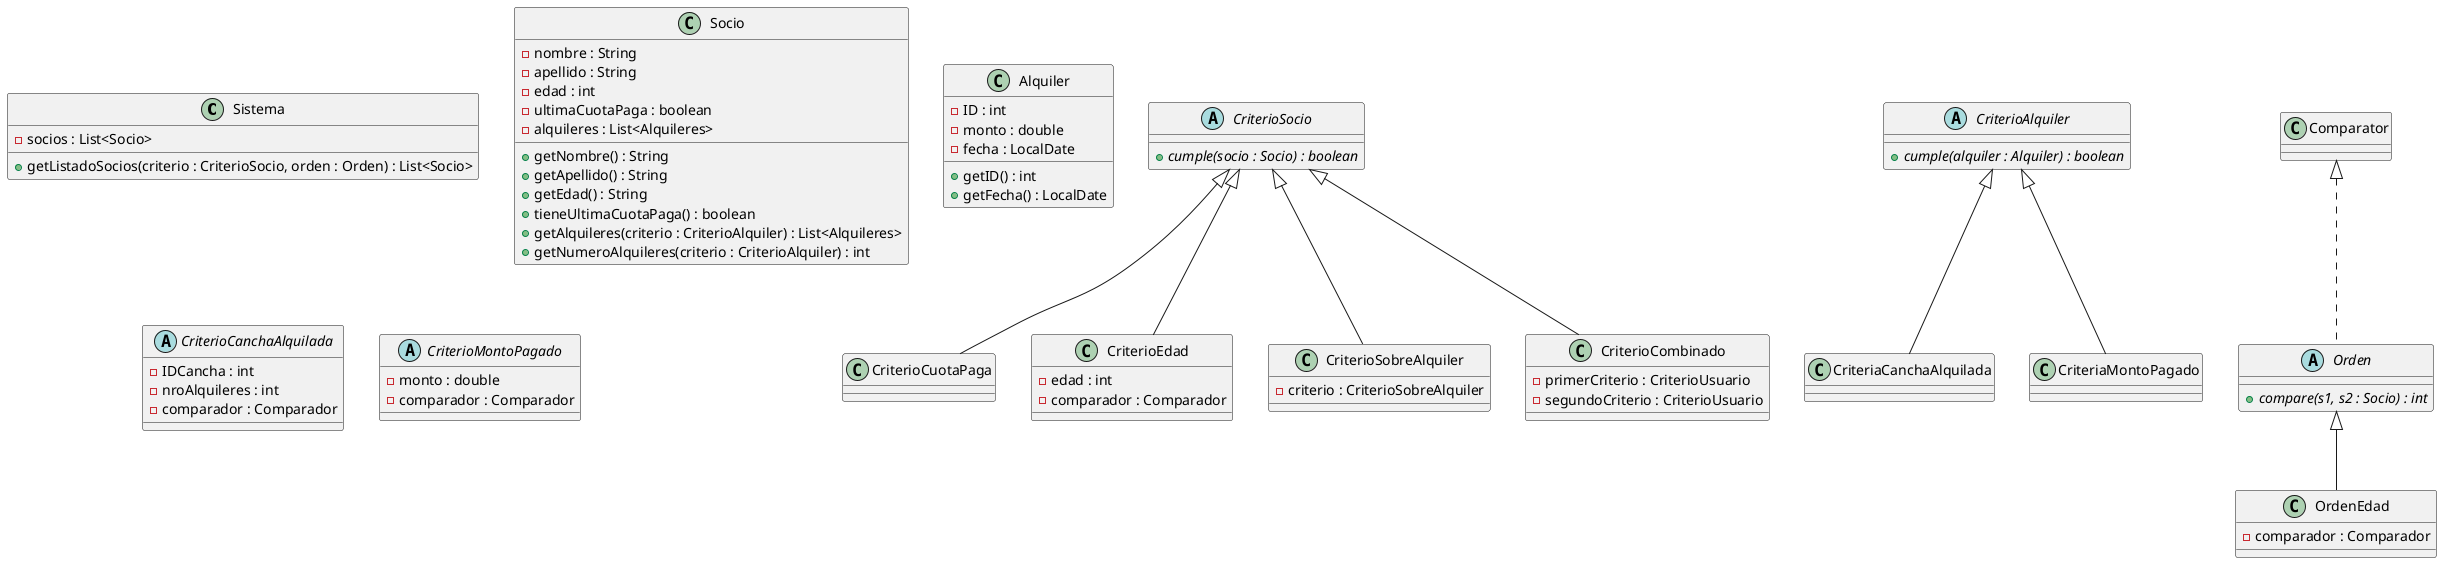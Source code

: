 ﻿@startuml classDiagram

class Sistema {

    - socios : List<Socio>

    + getListadoSocios(criterio : CriterioSocio, orden : Orden) : List<Socio>
}

class Socio {

    - nombre : String
    - apellido : String
    - edad : int
    - ultimaCuotaPaga : boolean
    - alquileres : List<Alquileres>

    + getNombre() : String
    + getApellido() : String
    + getEdad() : String
    + tieneUltimaCuotaPaga() : boolean
    + getAlquileres(criterio : CriterioAlquiler) : List<Alquileres> 
    + getNumeroAlquileres(criterio : CriterioAlquiler) : int
}

class Alquiler {

    - ID : int
    - monto : double
    - fecha : LocalDate

    + getID() : int
    + getFecha() : LocalDate
}

abstract class CriterioSocio {
    + {abstract} cumple(socio : Socio) : boolean
}

CriterioSocio <|-- CriterioCuotaPaga
class CriterioCuotaPaga {
}

CriterioSocio <|-- CriterioEdad
class CriterioEdad {
    - edad : int
    - comparador : Comparador
}

CriterioSocio <|-- CriterioSobreAlquiler
class CriterioSobreAlquiler {
    - criterio : CriterioSobreAlquiler
}

CriterioSocio <|-- CriterioCombinado
class CriterioCombinado {
    - primerCriterio : CriterioUsuario
    - segundoCriterio : CriterioUsuario
}

abstract class CriterioAlquiler {
    + {abstract} cumple(alquiler : Alquiler) : boolean
}



CriterioAlquiler <|-- CriteriaCanchaAlquilada
abstract class CriterioCanchaAlquilada {
    - IDCancha : int
    - nroAlquileres : int
    - comparador : Comparador
}

CriterioAlquiler <|-- CriteriaMontoPagado
abstract class CriterioMontoPagado {
    - monto : double
    - comparador : Comparador
}

Comparator <|.. Orden
abstract class Orden {
    + {abstract} compare(s1, s2 : Socio) : int
}

Orden <|-- OrdenEdad
class OrdenEdad {
    - comparador : Comparador
}

@enduml